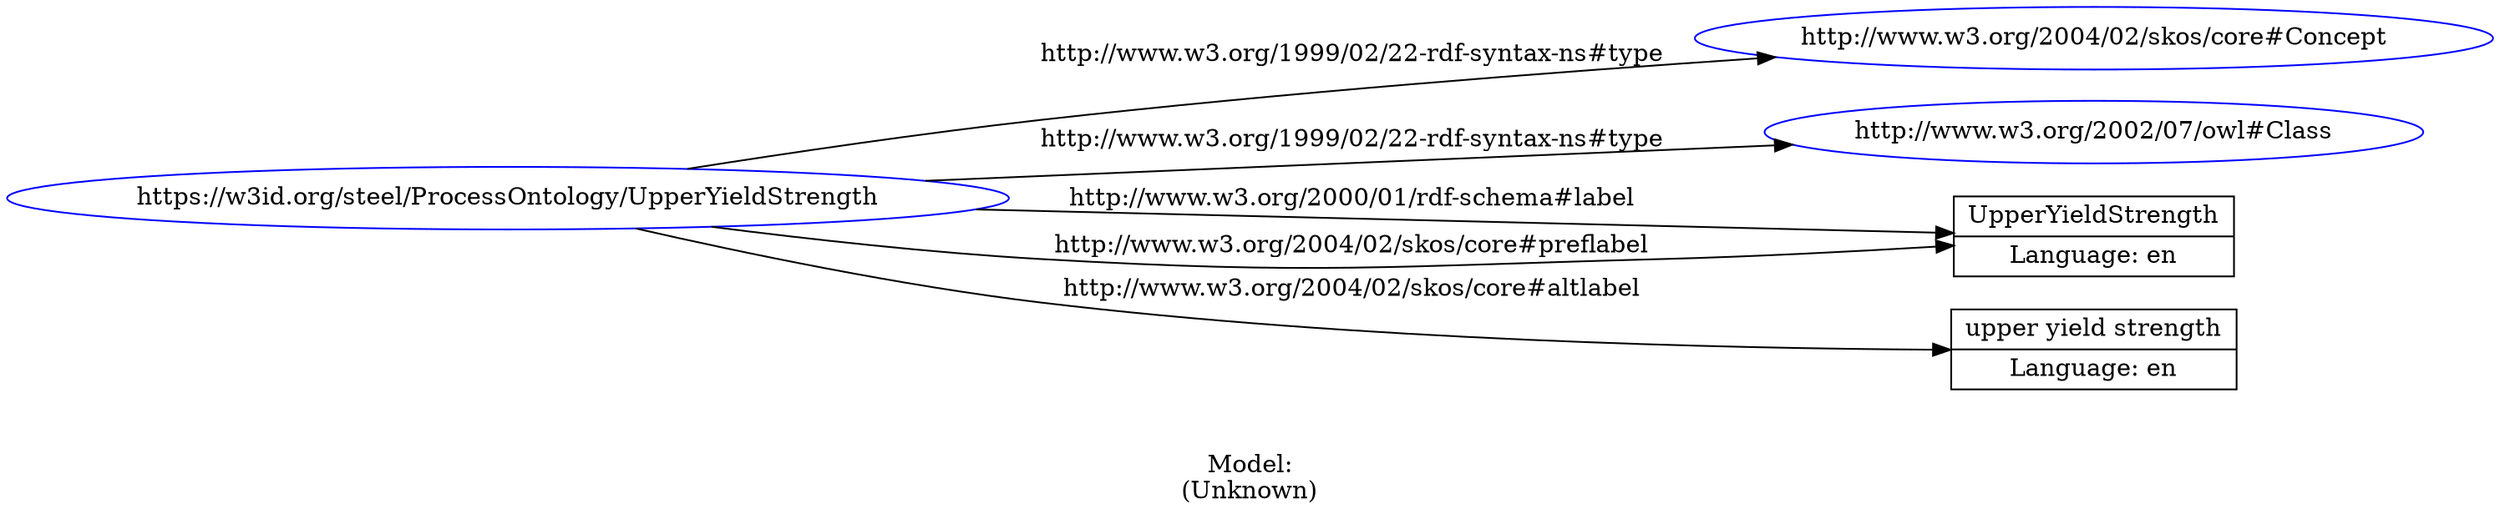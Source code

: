 digraph {
	rankdir = LR;
	charset="utf-8";

	"Rhttps://w3id.org/steel/ProcessOntology/UpperYieldStrength" -> "Rhttp://www.w3.org/2004/02/skos/core#Concept" [ label="http://www.w3.org/1999/02/22-rdf-syntax-ns#type" ];
	"Rhttps://w3id.org/steel/ProcessOntology/UpperYieldStrength" -> "Rhttp://www.w3.org/2002/07/owl#Class" [ label="http://www.w3.org/1999/02/22-rdf-syntax-ns#type" ];
	"Rhttps://w3id.org/steel/ProcessOntology/UpperYieldStrength" -> "LUpperYieldStrength|Language: en" [ label="http://www.w3.org/2000/01/rdf-schema#label" ];
	"Rhttps://w3id.org/steel/ProcessOntology/UpperYieldStrength" -> "Lupper yield strength|Language: en" [ label="http://www.w3.org/2004/02/skos/core#altlabel" ];
	"Rhttps://w3id.org/steel/ProcessOntology/UpperYieldStrength" -> "LUpperYieldStrength|Language: en" [ label="http://www.w3.org/2004/02/skos/core#preflabel" ];

	// Resources
	"Rhttps://w3id.org/steel/ProcessOntology/UpperYieldStrength" [ label="https://w3id.org/steel/ProcessOntology/UpperYieldStrength", shape = ellipse, color = blue ];
	"Rhttp://www.w3.org/2004/02/skos/core#Concept" [ label="http://www.w3.org/2004/02/skos/core#Concept", shape = ellipse, color = blue ];
	"Rhttp://www.w3.org/2002/07/owl#Class" [ label="http://www.w3.org/2002/07/owl#Class", shape = ellipse, color = blue ];

	// Anonymous nodes

	// Literals
	"LUpperYieldStrength|Language: en" [ label="UpperYieldStrength|Language: en", shape = record ];
	"Lupper yield strength|Language: en" [ label="upper yield strength|Language: en", shape = record ];

	label="\n\nModel:\n(Unknown)";
}
